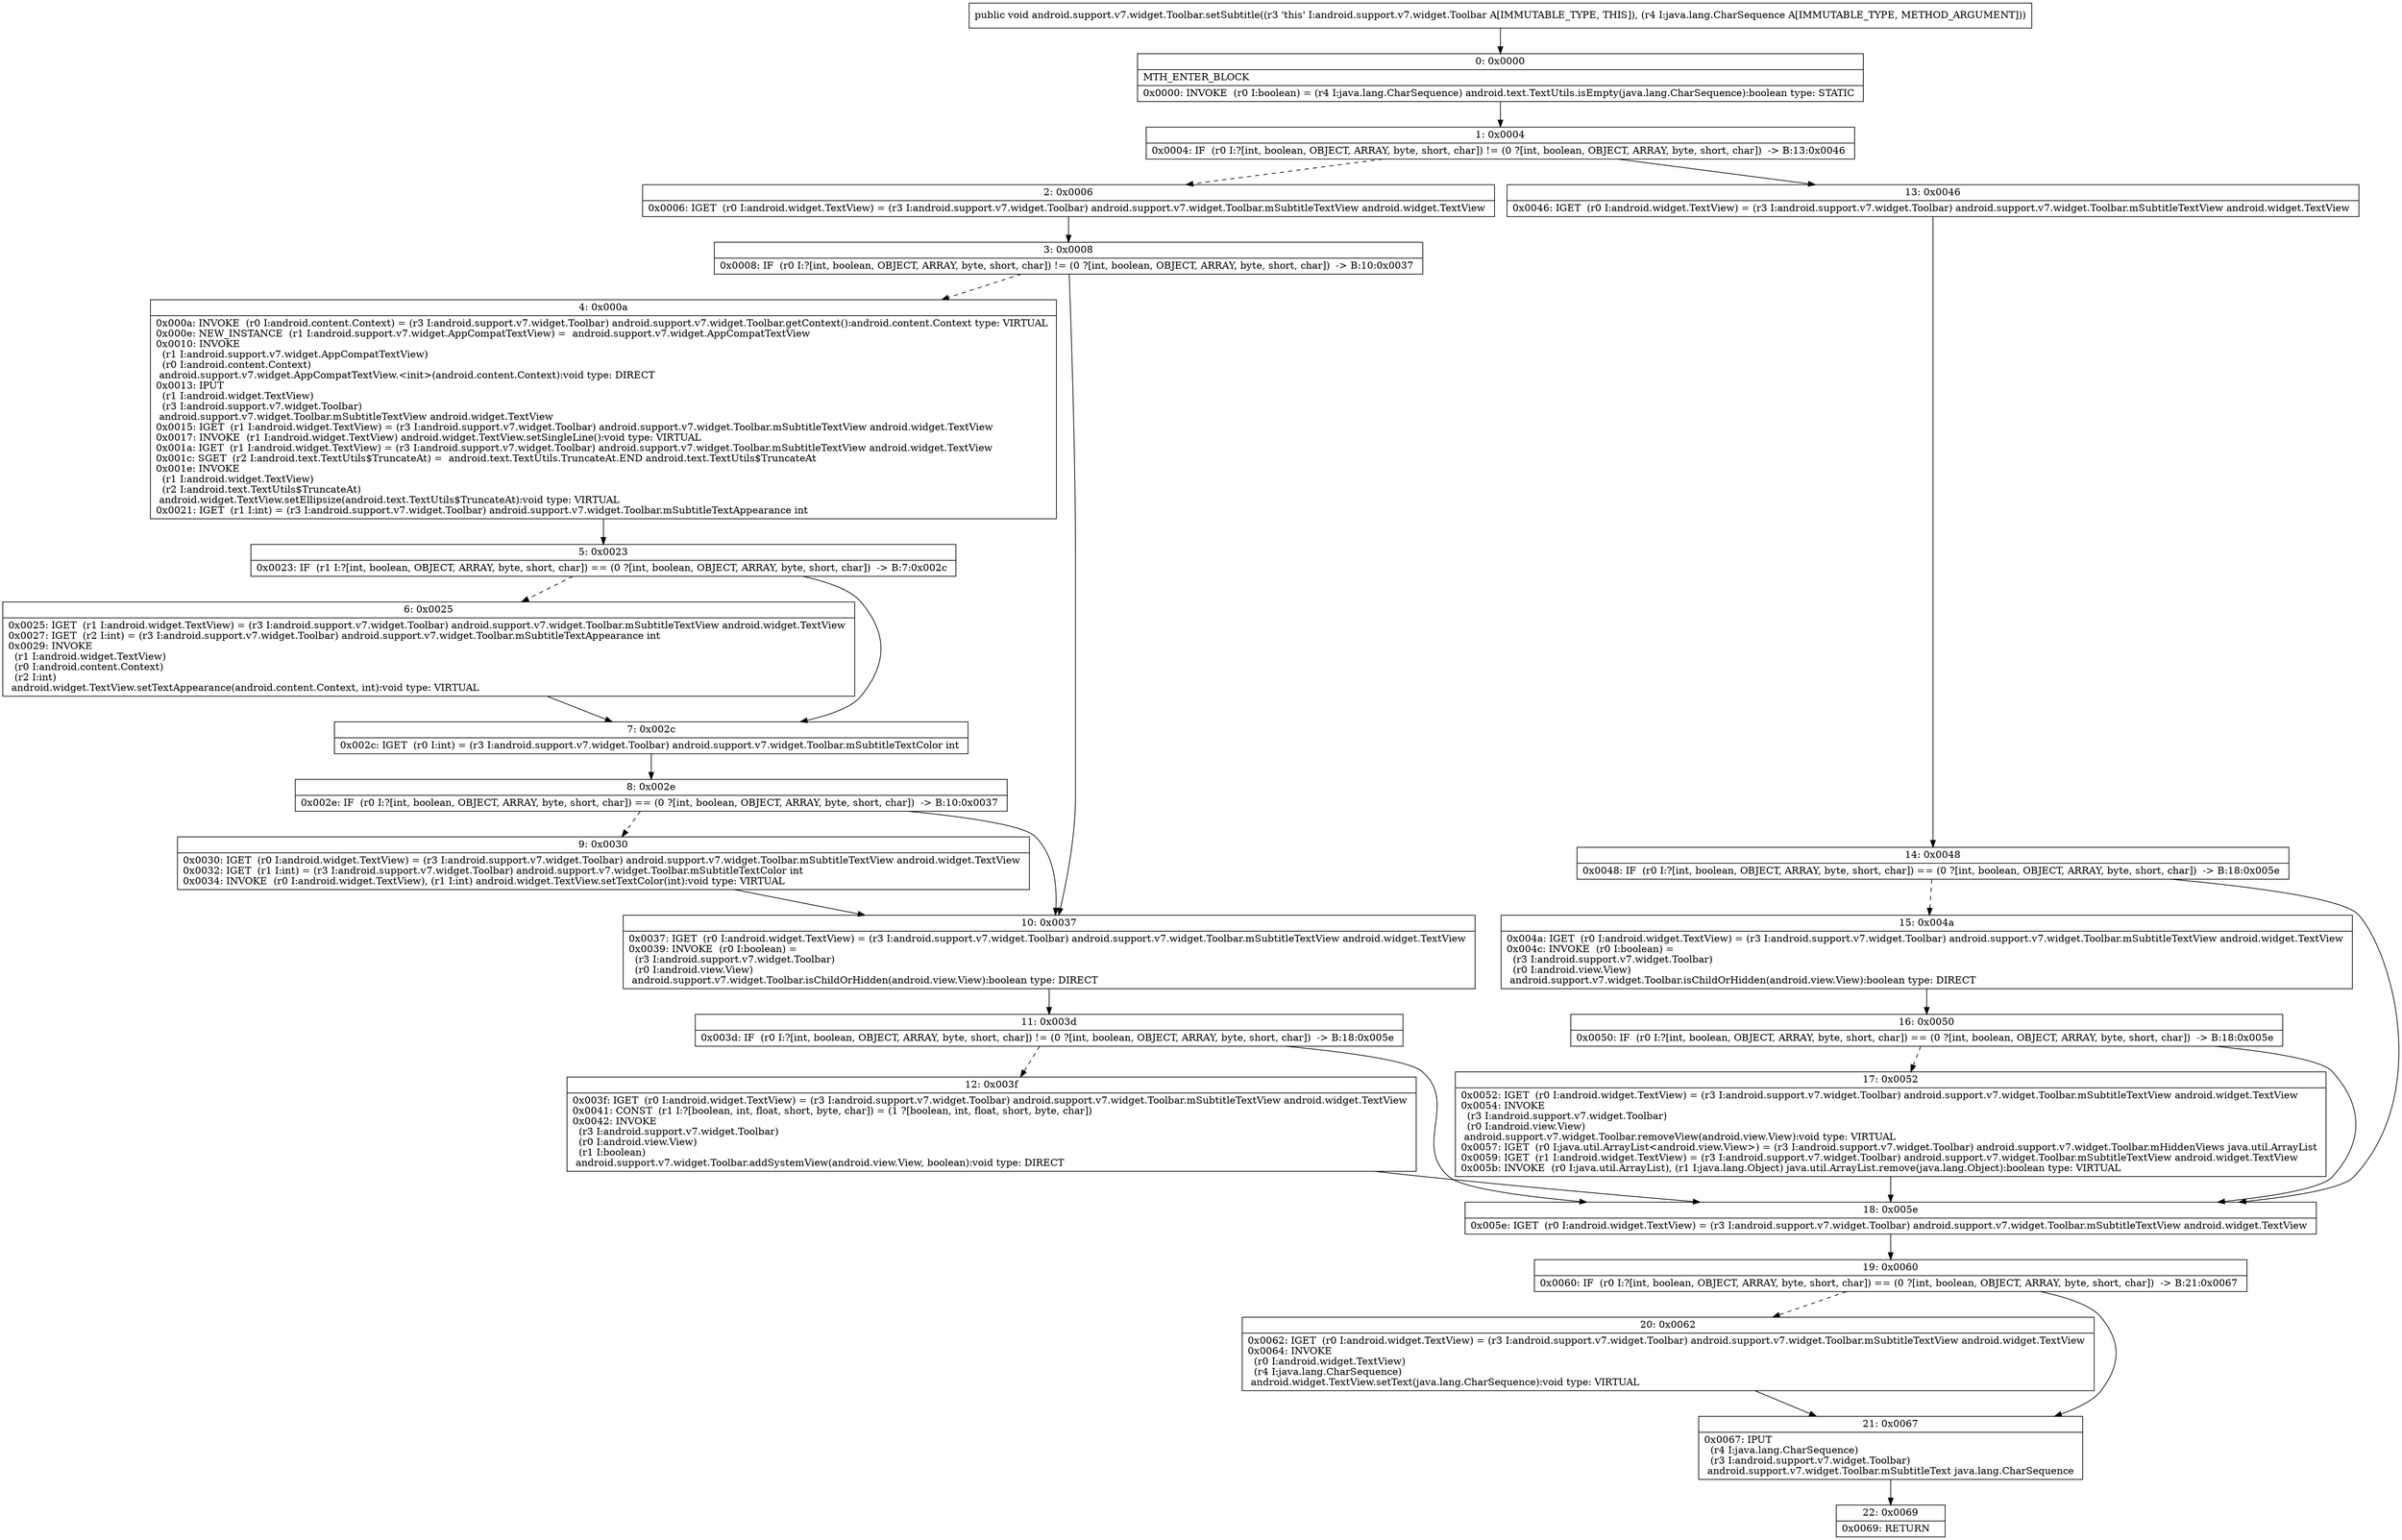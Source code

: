 digraph "CFG forandroid.support.v7.widget.Toolbar.setSubtitle(Ljava\/lang\/CharSequence;)V" {
Node_0 [shape=record,label="{0\:\ 0x0000|MTH_ENTER_BLOCK\l|0x0000: INVOKE  (r0 I:boolean) = (r4 I:java.lang.CharSequence) android.text.TextUtils.isEmpty(java.lang.CharSequence):boolean type: STATIC \l}"];
Node_1 [shape=record,label="{1\:\ 0x0004|0x0004: IF  (r0 I:?[int, boolean, OBJECT, ARRAY, byte, short, char]) != (0 ?[int, boolean, OBJECT, ARRAY, byte, short, char])  \-\> B:13:0x0046 \l}"];
Node_2 [shape=record,label="{2\:\ 0x0006|0x0006: IGET  (r0 I:android.widget.TextView) = (r3 I:android.support.v7.widget.Toolbar) android.support.v7.widget.Toolbar.mSubtitleTextView android.widget.TextView \l}"];
Node_3 [shape=record,label="{3\:\ 0x0008|0x0008: IF  (r0 I:?[int, boolean, OBJECT, ARRAY, byte, short, char]) != (0 ?[int, boolean, OBJECT, ARRAY, byte, short, char])  \-\> B:10:0x0037 \l}"];
Node_4 [shape=record,label="{4\:\ 0x000a|0x000a: INVOKE  (r0 I:android.content.Context) = (r3 I:android.support.v7.widget.Toolbar) android.support.v7.widget.Toolbar.getContext():android.content.Context type: VIRTUAL \l0x000e: NEW_INSTANCE  (r1 I:android.support.v7.widget.AppCompatTextView) =  android.support.v7.widget.AppCompatTextView \l0x0010: INVOKE  \l  (r1 I:android.support.v7.widget.AppCompatTextView)\l  (r0 I:android.content.Context)\l android.support.v7.widget.AppCompatTextView.\<init\>(android.content.Context):void type: DIRECT \l0x0013: IPUT  \l  (r1 I:android.widget.TextView)\l  (r3 I:android.support.v7.widget.Toolbar)\l android.support.v7.widget.Toolbar.mSubtitleTextView android.widget.TextView \l0x0015: IGET  (r1 I:android.widget.TextView) = (r3 I:android.support.v7.widget.Toolbar) android.support.v7.widget.Toolbar.mSubtitleTextView android.widget.TextView \l0x0017: INVOKE  (r1 I:android.widget.TextView) android.widget.TextView.setSingleLine():void type: VIRTUAL \l0x001a: IGET  (r1 I:android.widget.TextView) = (r3 I:android.support.v7.widget.Toolbar) android.support.v7.widget.Toolbar.mSubtitleTextView android.widget.TextView \l0x001c: SGET  (r2 I:android.text.TextUtils$TruncateAt) =  android.text.TextUtils.TruncateAt.END android.text.TextUtils$TruncateAt \l0x001e: INVOKE  \l  (r1 I:android.widget.TextView)\l  (r2 I:android.text.TextUtils$TruncateAt)\l android.widget.TextView.setEllipsize(android.text.TextUtils$TruncateAt):void type: VIRTUAL \l0x0021: IGET  (r1 I:int) = (r3 I:android.support.v7.widget.Toolbar) android.support.v7.widget.Toolbar.mSubtitleTextAppearance int \l}"];
Node_5 [shape=record,label="{5\:\ 0x0023|0x0023: IF  (r1 I:?[int, boolean, OBJECT, ARRAY, byte, short, char]) == (0 ?[int, boolean, OBJECT, ARRAY, byte, short, char])  \-\> B:7:0x002c \l}"];
Node_6 [shape=record,label="{6\:\ 0x0025|0x0025: IGET  (r1 I:android.widget.TextView) = (r3 I:android.support.v7.widget.Toolbar) android.support.v7.widget.Toolbar.mSubtitleTextView android.widget.TextView \l0x0027: IGET  (r2 I:int) = (r3 I:android.support.v7.widget.Toolbar) android.support.v7.widget.Toolbar.mSubtitleTextAppearance int \l0x0029: INVOKE  \l  (r1 I:android.widget.TextView)\l  (r0 I:android.content.Context)\l  (r2 I:int)\l android.widget.TextView.setTextAppearance(android.content.Context, int):void type: VIRTUAL \l}"];
Node_7 [shape=record,label="{7\:\ 0x002c|0x002c: IGET  (r0 I:int) = (r3 I:android.support.v7.widget.Toolbar) android.support.v7.widget.Toolbar.mSubtitleTextColor int \l}"];
Node_8 [shape=record,label="{8\:\ 0x002e|0x002e: IF  (r0 I:?[int, boolean, OBJECT, ARRAY, byte, short, char]) == (0 ?[int, boolean, OBJECT, ARRAY, byte, short, char])  \-\> B:10:0x0037 \l}"];
Node_9 [shape=record,label="{9\:\ 0x0030|0x0030: IGET  (r0 I:android.widget.TextView) = (r3 I:android.support.v7.widget.Toolbar) android.support.v7.widget.Toolbar.mSubtitleTextView android.widget.TextView \l0x0032: IGET  (r1 I:int) = (r3 I:android.support.v7.widget.Toolbar) android.support.v7.widget.Toolbar.mSubtitleTextColor int \l0x0034: INVOKE  (r0 I:android.widget.TextView), (r1 I:int) android.widget.TextView.setTextColor(int):void type: VIRTUAL \l}"];
Node_10 [shape=record,label="{10\:\ 0x0037|0x0037: IGET  (r0 I:android.widget.TextView) = (r3 I:android.support.v7.widget.Toolbar) android.support.v7.widget.Toolbar.mSubtitleTextView android.widget.TextView \l0x0039: INVOKE  (r0 I:boolean) = \l  (r3 I:android.support.v7.widget.Toolbar)\l  (r0 I:android.view.View)\l android.support.v7.widget.Toolbar.isChildOrHidden(android.view.View):boolean type: DIRECT \l}"];
Node_11 [shape=record,label="{11\:\ 0x003d|0x003d: IF  (r0 I:?[int, boolean, OBJECT, ARRAY, byte, short, char]) != (0 ?[int, boolean, OBJECT, ARRAY, byte, short, char])  \-\> B:18:0x005e \l}"];
Node_12 [shape=record,label="{12\:\ 0x003f|0x003f: IGET  (r0 I:android.widget.TextView) = (r3 I:android.support.v7.widget.Toolbar) android.support.v7.widget.Toolbar.mSubtitleTextView android.widget.TextView \l0x0041: CONST  (r1 I:?[boolean, int, float, short, byte, char]) = (1 ?[boolean, int, float, short, byte, char]) \l0x0042: INVOKE  \l  (r3 I:android.support.v7.widget.Toolbar)\l  (r0 I:android.view.View)\l  (r1 I:boolean)\l android.support.v7.widget.Toolbar.addSystemView(android.view.View, boolean):void type: DIRECT \l}"];
Node_13 [shape=record,label="{13\:\ 0x0046|0x0046: IGET  (r0 I:android.widget.TextView) = (r3 I:android.support.v7.widget.Toolbar) android.support.v7.widget.Toolbar.mSubtitleTextView android.widget.TextView \l}"];
Node_14 [shape=record,label="{14\:\ 0x0048|0x0048: IF  (r0 I:?[int, boolean, OBJECT, ARRAY, byte, short, char]) == (0 ?[int, boolean, OBJECT, ARRAY, byte, short, char])  \-\> B:18:0x005e \l}"];
Node_15 [shape=record,label="{15\:\ 0x004a|0x004a: IGET  (r0 I:android.widget.TextView) = (r3 I:android.support.v7.widget.Toolbar) android.support.v7.widget.Toolbar.mSubtitleTextView android.widget.TextView \l0x004c: INVOKE  (r0 I:boolean) = \l  (r3 I:android.support.v7.widget.Toolbar)\l  (r0 I:android.view.View)\l android.support.v7.widget.Toolbar.isChildOrHidden(android.view.View):boolean type: DIRECT \l}"];
Node_16 [shape=record,label="{16\:\ 0x0050|0x0050: IF  (r0 I:?[int, boolean, OBJECT, ARRAY, byte, short, char]) == (0 ?[int, boolean, OBJECT, ARRAY, byte, short, char])  \-\> B:18:0x005e \l}"];
Node_17 [shape=record,label="{17\:\ 0x0052|0x0052: IGET  (r0 I:android.widget.TextView) = (r3 I:android.support.v7.widget.Toolbar) android.support.v7.widget.Toolbar.mSubtitleTextView android.widget.TextView \l0x0054: INVOKE  \l  (r3 I:android.support.v7.widget.Toolbar)\l  (r0 I:android.view.View)\l android.support.v7.widget.Toolbar.removeView(android.view.View):void type: VIRTUAL \l0x0057: IGET  (r0 I:java.util.ArrayList\<android.view.View\>) = (r3 I:android.support.v7.widget.Toolbar) android.support.v7.widget.Toolbar.mHiddenViews java.util.ArrayList \l0x0059: IGET  (r1 I:android.widget.TextView) = (r3 I:android.support.v7.widget.Toolbar) android.support.v7.widget.Toolbar.mSubtitleTextView android.widget.TextView \l0x005b: INVOKE  (r0 I:java.util.ArrayList), (r1 I:java.lang.Object) java.util.ArrayList.remove(java.lang.Object):boolean type: VIRTUAL \l}"];
Node_18 [shape=record,label="{18\:\ 0x005e|0x005e: IGET  (r0 I:android.widget.TextView) = (r3 I:android.support.v7.widget.Toolbar) android.support.v7.widget.Toolbar.mSubtitleTextView android.widget.TextView \l}"];
Node_19 [shape=record,label="{19\:\ 0x0060|0x0060: IF  (r0 I:?[int, boolean, OBJECT, ARRAY, byte, short, char]) == (0 ?[int, boolean, OBJECT, ARRAY, byte, short, char])  \-\> B:21:0x0067 \l}"];
Node_20 [shape=record,label="{20\:\ 0x0062|0x0062: IGET  (r0 I:android.widget.TextView) = (r3 I:android.support.v7.widget.Toolbar) android.support.v7.widget.Toolbar.mSubtitleTextView android.widget.TextView \l0x0064: INVOKE  \l  (r0 I:android.widget.TextView)\l  (r4 I:java.lang.CharSequence)\l android.widget.TextView.setText(java.lang.CharSequence):void type: VIRTUAL \l}"];
Node_21 [shape=record,label="{21\:\ 0x0067|0x0067: IPUT  \l  (r4 I:java.lang.CharSequence)\l  (r3 I:android.support.v7.widget.Toolbar)\l android.support.v7.widget.Toolbar.mSubtitleText java.lang.CharSequence \l}"];
Node_22 [shape=record,label="{22\:\ 0x0069|0x0069: RETURN   \l}"];
MethodNode[shape=record,label="{public void android.support.v7.widget.Toolbar.setSubtitle((r3 'this' I:android.support.v7.widget.Toolbar A[IMMUTABLE_TYPE, THIS]), (r4 I:java.lang.CharSequence A[IMMUTABLE_TYPE, METHOD_ARGUMENT])) }"];
MethodNode -> Node_0;
Node_0 -> Node_1;
Node_1 -> Node_2[style=dashed];
Node_1 -> Node_13;
Node_2 -> Node_3;
Node_3 -> Node_4[style=dashed];
Node_3 -> Node_10;
Node_4 -> Node_5;
Node_5 -> Node_6[style=dashed];
Node_5 -> Node_7;
Node_6 -> Node_7;
Node_7 -> Node_8;
Node_8 -> Node_9[style=dashed];
Node_8 -> Node_10;
Node_9 -> Node_10;
Node_10 -> Node_11;
Node_11 -> Node_12[style=dashed];
Node_11 -> Node_18;
Node_12 -> Node_18;
Node_13 -> Node_14;
Node_14 -> Node_15[style=dashed];
Node_14 -> Node_18;
Node_15 -> Node_16;
Node_16 -> Node_17[style=dashed];
Node_16 -> Node_18;
Node_17 -> Node_18;
Node_18 -> Node_19;
Node_19 -> Node_20[style=dashed];
Node_19 -> Node_21;
Node_20 -> Node_21;
Node_21 -> Node_22;
}

